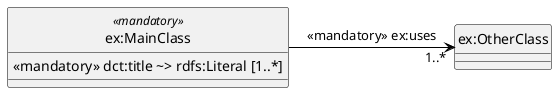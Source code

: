 @startuml

hide class circle
skinparam ClassBorderColor black
skinparam ArrowColor black
skinparam BorderColor black

class "ex:MainClass" <<mandatory>> {
    <<mandatory>> dct:title ~> rdfs:Literal [1..*]
        '@ rdfs:comment = Kommentar zu dct:title als Prädikat von ex:MainClass
}
'@ rdfs:label = Label von ex:MainClass


"ex:MainClass" -right-> "1..*" "ex:OtherClass" : <<mandatory>> ex:uses
    '@ rdfs:comment = Attribute können mehrfach vorkommen.
    '@ rdfs:comment = So können z.B. Zeilenumbrücke in Beschreibungen dargestellt werden.

@enduml